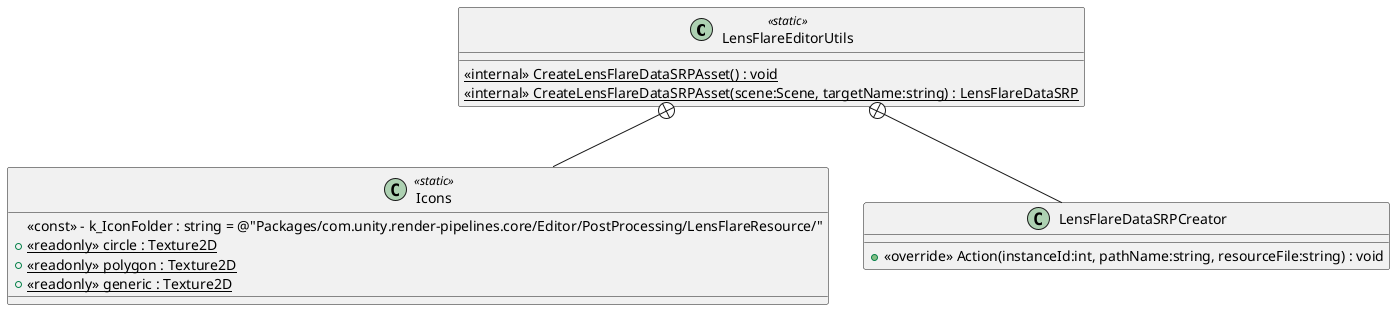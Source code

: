 @startuml
class LensFlareEditorUtils <<static>> {
    <<internal>> {static} CreateLensFlareDataSRPAsset() : void
    <<internal>> {static} CreateLensFlareDataSRPAsset(scene:Scene, targetName:string) : LensFlareDataSRP
}
class Icons <<static>> {
    <<const>> - k_IconFolder : string = @"Packages/com.unity.render-pipelines.core/Editor/PostProcessing/LensFlareResource/"
    + {static} <<readonly>> circle : Texture2D
    + {static} <<readonly>> polygon : Texture2D
    + {static} <<readonly>> generic : Texture2D
}
class LensFlareDataSRPCreator {
    + <<override>> Action(instanceId:int, pathName:string, resourceFile:string) : void
}
LensFlareEditorUtils +-- Icons
LensFlareEditorUtils +-- LensFlareDataSRPCreator
@enduml
